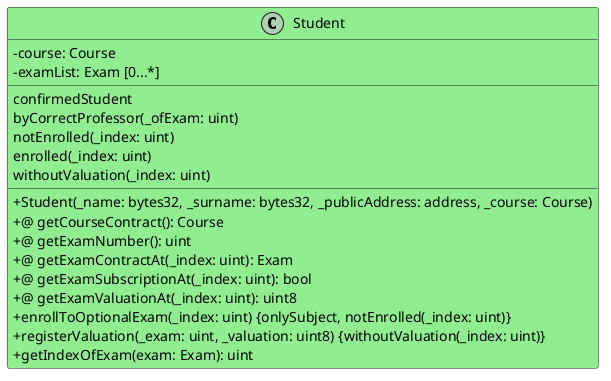 @startuml
skinparam classAttributeIconSize 0
class Student #LightGreen {
- course: Course
- examList: Exam [0...*]
__
confirmedStudent
byCorrectProfessor(_ofExam: uint)
notEnrolled(_index: uint)
enrolled(_index: uint)
withoutValuation(_index: uint)
__
+ Student(_name: bytes32, _surname: bytes32, _publicAddress: address, _course: Course)
+@ getCourseContract(): Course
+@ getExamNumber(): uint
+@ getExamContractAt(_index: uint): Exam
+@ getExamSubscriptionAt(_index: uint): bool
+@ getExamValuationAt(_index: uint): uint8
+ enrollToOptionalExam(_index: uint) {onlySubject, notEnrolled(_index: uint)}
+ registerValuation(_exam: uint, _valuation: uint8) {withoutValuation(_index: uint)}
+ getIndexOfExam(exam: Exam): uint
}
@enduml
